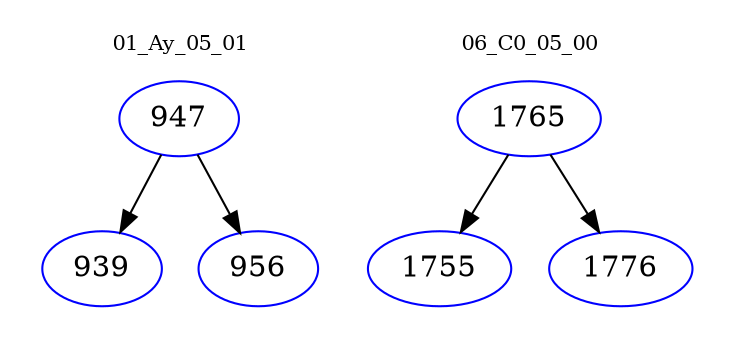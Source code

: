 digraph{
subgraph cluster_0 {
color = white
label = "01_Ay_05_01";
fontsize=10;
T0_947 [label="947", color="blue"]
T0_947 -> T0_939 [color="black"]
T0_939 [label="939", color="blue"]
T0_947 -> T0_956 [color="black"]
T0_956 [label="956", color="blue"]
}
subgraph cluster_1 {
color = white
label = "06_C0_05_00";
fontsize=10;
T1_1765 [label="1765", color="blue"]
T1_1765 -> T1_1755 [color="black"]
T1_1755 [label="1755", color="blue"]
T1_1765 -> T1_1776 [color="black"]
T1_1776 [label="1776", color="blue"]
}
}
